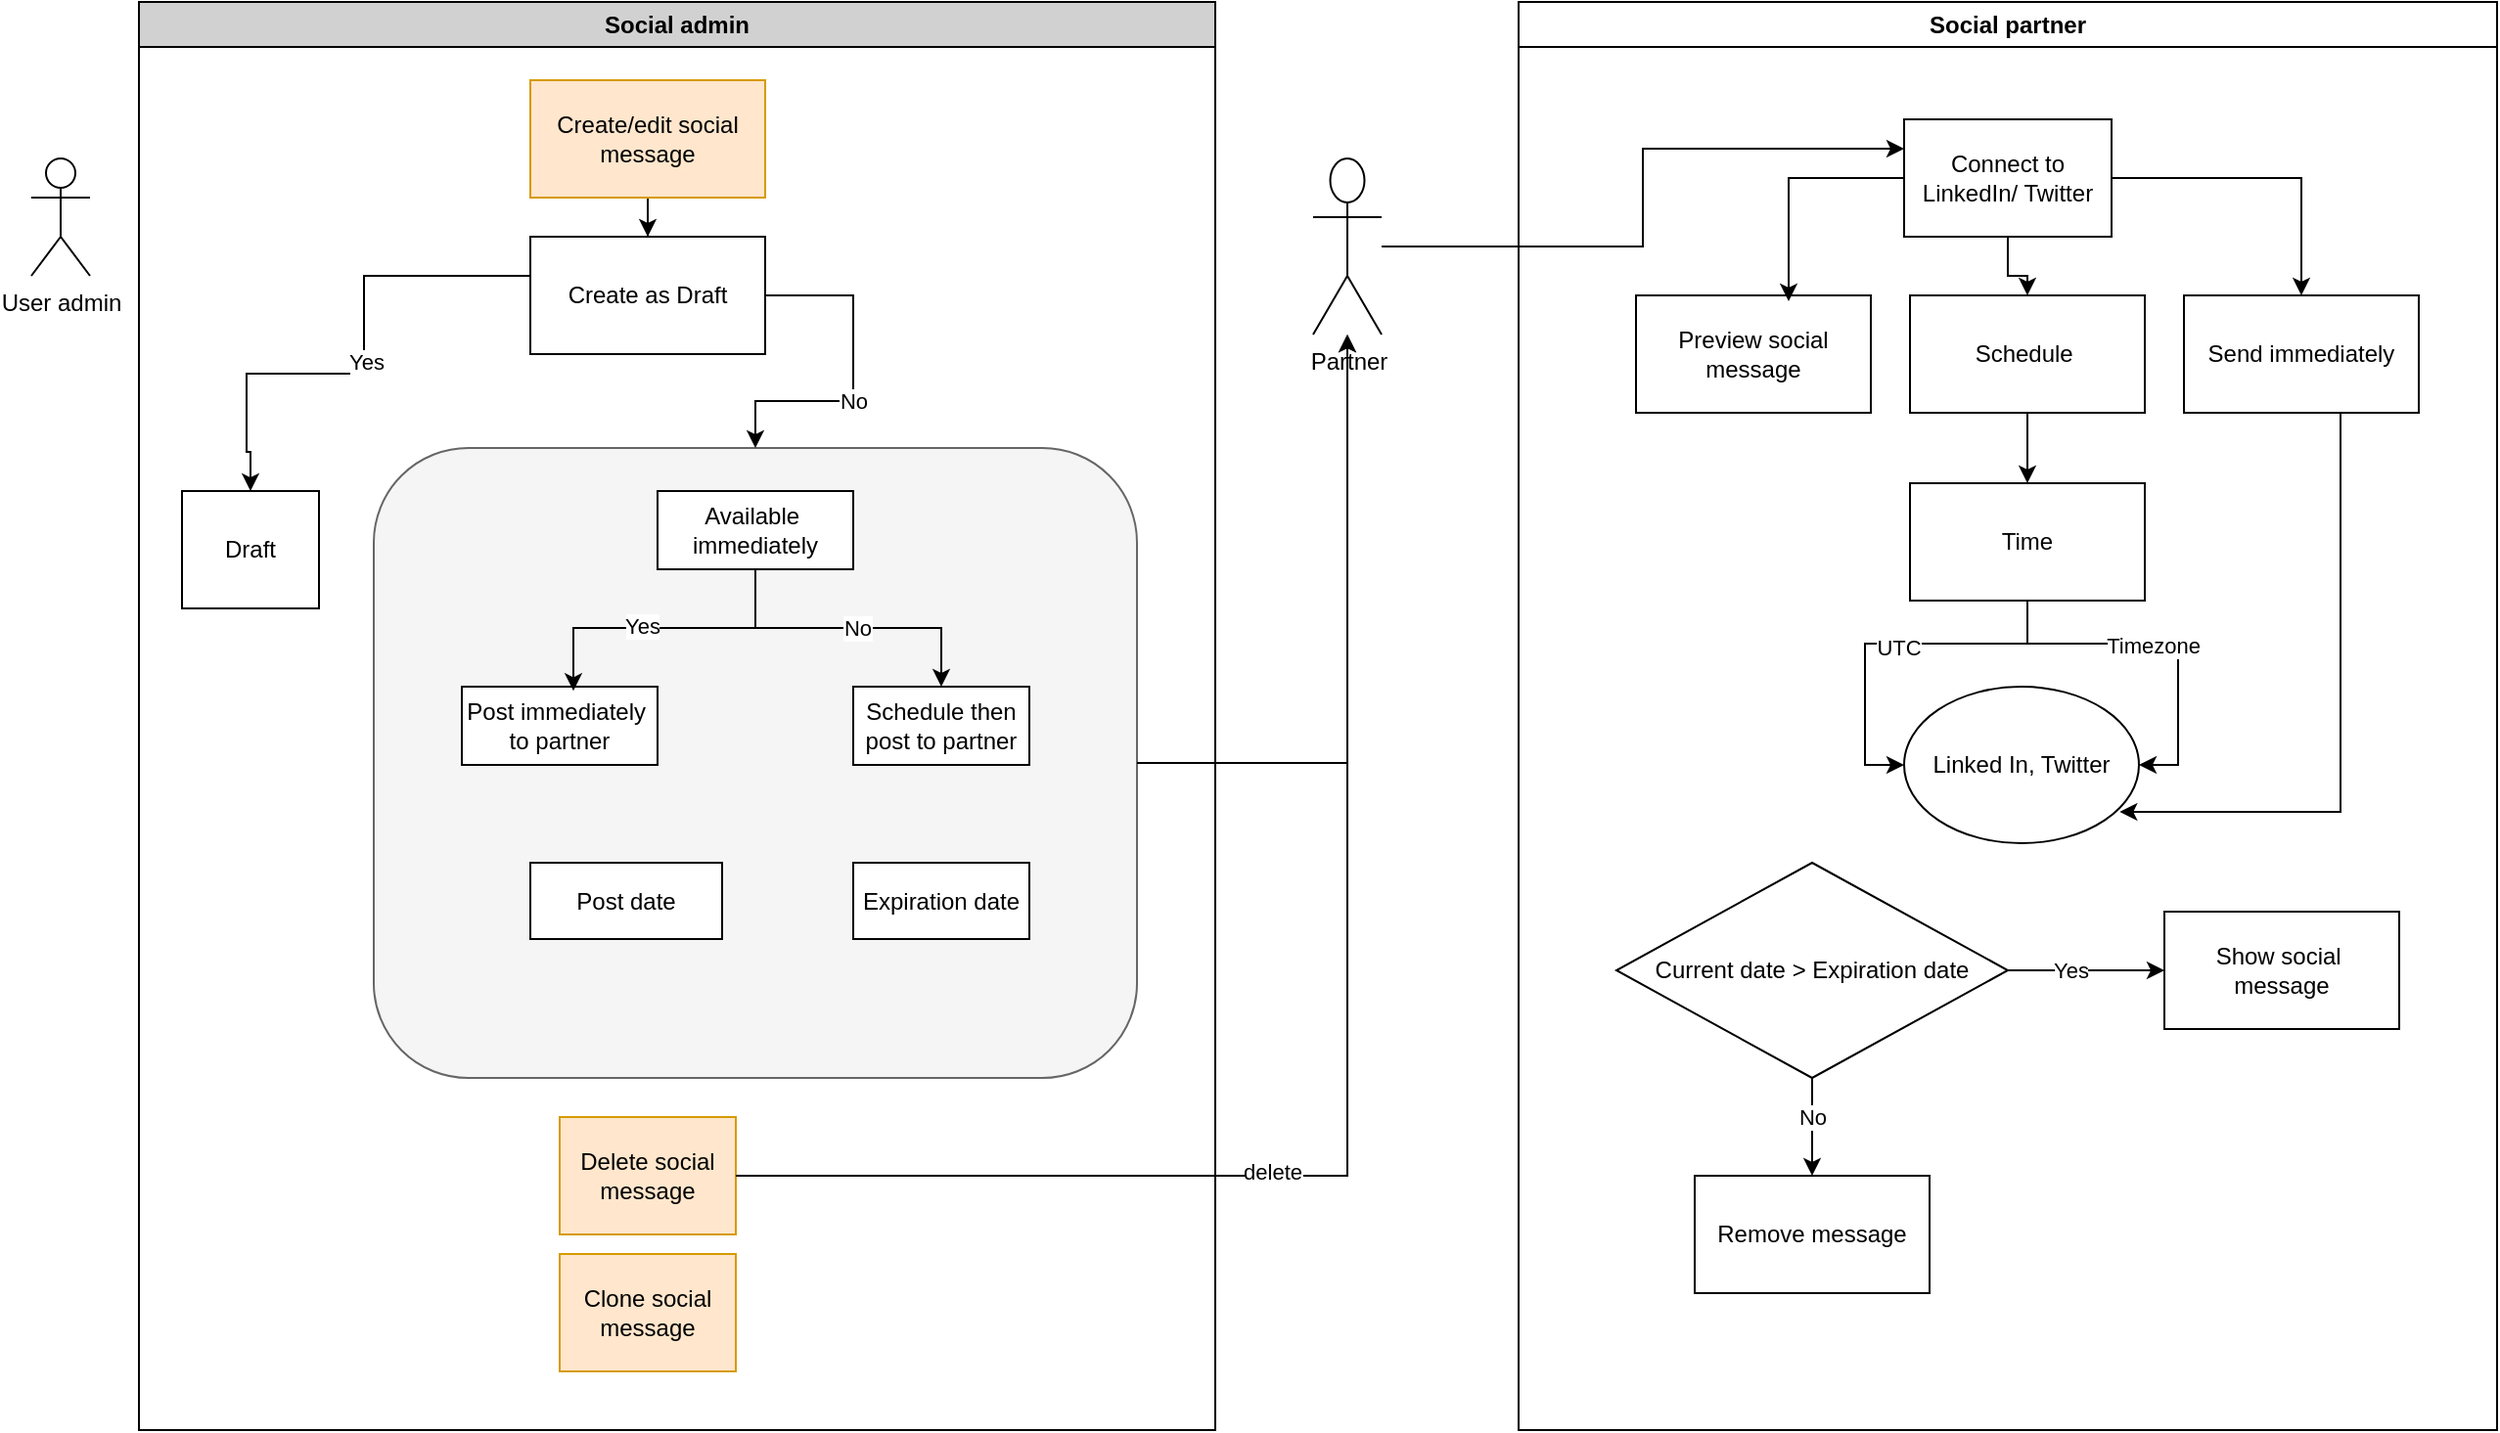 <mxfile version="24.2.3" type="github">
  <diagram id="C5RBs43oDa-KdzZeNtuy" name="Page-1">
    <mxGraphModel dx="1909" dy="1056" grid="1" gridSize="10" guides="1" tooltips="1" connect="1" arrows="1" fold="1" page="1" pageScale="1" pageWidth="827" pageHeight="1169" math="0" shadow="0">
      <root>
        <mxCell id="WIyWlLk6GJQsqaUBKTNV-0" />
        <mxCell id="WIyWlLk6GJQsqaUBKTNV-1" parent="WIyWlLk6GJQsqaUBKTNV-0" />
        <mxCell id="4X7qDC7bWwn_3lRSi59M-73" value="Social admin" style="swimlane;whiteSpace=wrap;html=1;labelBackgroundColor=none;fillColor=#d1d1d1;" parent="WIyWlLk6GJQsqaUBKTNV-1" vertex="1">
          <mxGeometry x="205" y="80" width="550" height="730" as="geometry">
            <mxRectangle x="450" y="1010" width="140" height="30" as="alternateBounds" />
          </mxGeometry>
        </mxCell>
        <mxCell id="4X7qDC7bWwn_3lRSi59M-138" value="" style="rounded=1;whiteSpace=wrap;html=1;labelBackgroundColor=#d00b0b;fillColor=#f5f5f5;strokeColor=#666666;fontColor=#333333;" parent="4X7qDC7bWwn_3lRSi59M-73" vertex="1">
          <mxGeometry x="120" y="228" width="390" height="322" as="geometry" />
        </mxCell>
        <mxCell id="4X7qDC7bWwn_3lRSi59M-88" value="Delete social message" style="rounded=0;whiteSpace=wrap;html=1;fillColor=#ffe6cc;strokeColor=#d79b00;" parent="4X7qDC7bWwn_3lRSi59M-73" vertex="1">
          <mxGeometry x="215" y="570" width="90" height="60" as="geometry" />
        </mxCell>
        <mxCell id="4X7qDC7bWwn_3lRSi59M-91" value="" style="edgeStyle=orthogonalEdgeStyle;rounded=0;orthogonalLoop=1;jettySize=auto;html=1;" parent="4X7qDC7bWwn_3lRSi59M-73" source="4X7qDC7bWwn_3lRSi59M-89" target="4X7qDC7bWwn_3lRSi59M-90" edge="1">
          <mxGeometry relative="1" as="geometry" />
        </mxCell>
        <mxCell id="4X7qDC7bWwn_3lRSi59M-89" value="Create/edit social message" style="rounded=0;whiteSpace=wrap;html=1;fillColor=#ffe6cc;strokeColor=#d79b00;" parent="4X7qDC7bWwn_3lRSi59M-73" vertex="1">
          <mxGeometry x="200" y="40" width="120" height="60" as="geometry" />
        </mxCell>
        <mxCell id="4X7qDC7bWwn_3lRSi59M-96" value="" style="edgeStyle=orthogonalEdgeStyle;rounded=0;orthogonalLoop=1;jettySize=auto;html=1;exitX=0;exitY=0.25;exitDx=0;exitDy=0;entryX=0.5;entryY=0;entryDx=0;entryDy=0;" parent="4X7qDC7bWwn_3lRSi59M-73" source="4X7qDC7bWwn_3lRSi59M-90" target="4X7qDC7bWwn_3lRSi59M-94" edge="1">
          <mxGeometry relative="1" as="geometry">
            <Array as="points">
              <mxPoint x="200" y="140" />
              <mxPoint x="115" y="140" />
              <mxPoint x="115" y="190" />
              <mxPoint x="55" y="190" />
              <mxPoint x="55" y="230" />
            </Array>
            <mxPoint x="180" y="140.0" as="sourcePoint" />
            <mxPoint x="55" y="220.0" as="targetPoint" />
          </mxGeometry>
        </mxCell>
        <mxCell id="4X7qDC7bWwn_3lRSi59M-99" value="Yes" style="edgeLabel;html=1;align=center;verticalAlign=middle;resizable=0;points=[];" parent="4X7qDC7bWwn_3lRSi59M-96" vertex="1" connectable="0">
          <mxGeometry x="0.024" y="1" relative="1" as="geometry">
            <mxPoint as="offset" />
          </mxGeometry>
        </mxCell>
        <mxCell id="4X7qDC7bWwn_3lRSi59M-98" style="edgeStyle=orthogonalEdgeStyle;rounded=0;orthogonalLoop=1;jettySize=auto;html=1;entryX=0.5;entryY=0;entryDx=0;entryDy=0;" parent="4X7qDC7bWwn_3lRSi59M-73" source="4X7qDC7bWwn_3lRSi59M-90" target="4X7qDC7bWwn_3lRSi59M-138" edge="1">
          <mxGeometry relative="1" as="geometry">
            <Array as="points">
              <mxPoint x="365" y="150" />
              <mxPoint x="365" y="204" />
              <mxPoint x="315" y="204" />
            </Array>
          </mxGeometry>
        </mxCell>
        <mxCell id="4X7qDC7bWwn_3lRSi59M-100" value="No" style="edgeLabel;html=1;align=center;verticalAlign=middle;resizable=0;points=[];" parent="4X7qDC7bWwn_3lRSi59M-98" vertex="1" connectable="0">
          <mxGeometry x="0.136" relative="1" as="geometry">
            <mxPoint as="offset" />
          </mxGeometry>
        </mxCell>
        <mxCell id="4X7qDC7bWwn_3lRSi59M-90" value="Create as Draft" style="rounded=0;whiteSpace=wrap;html=1;" parent="4X7qDC7bWwn_3lRSi59M-73" vertex="1">
          <mxGeometry x="200" y="120" width="120" height="60" as="geometry" />
        </mxCell>
        <mxCell id="4X7qDC7bWwn_3lRSi59M-94" value="Draft" style="rounded=0;whiteSpace=wrap;html=1;" parent="4X7qDC7bWwn_3lRSi59M-73" vertex="1">
          <mxGeometry x="22" y="250" width="70" height="60" as="geometry" />
        </mxCell>
        <mxCell id="4X7qDC7bWwn_3lRSi59M-141" style="edgeStyle=orthogonalEdgeStyle;rounded=0;orthogonalLoop=1;jettySize=auto;html=1;entryX=0.5;entryY=0;entryDx=0;entryDy=0;" parent="4X7qDC7bWwn_3lRSi59M-73" source="4X7qDC7bWwn_3lRSi59M-97" target="4X7qDC7bWwn_3lRSi59M-129" edge="1">
          <mxGeometry relative="1" as="geometry" />
        </mxCell>
        <mxCell id="4X7qDC7bWwn_3lRSi59M-144" value="No" style="edgeLabel;html=1;align=center;verticalAlign=middle;resizable=0;points=[];" parent="4X7qDC7bWwn_3lRSi59M-141" vertex="1" connectable="0">
          <mxGeometry x="0.057" relative="1" as="geometry">
            <mxPoint as="offset" />
          </mxGeometry>
        </mxCell>
        <mxCell id="4X7qDC7bWwn_3lRSi59M-97" value="Available&amp;nbsp;&lt;div&gt;immediately&lt;/div&gt;" style="rounded=0;whiteSpace=wrap;html=1;" parent="4X7qDC7bWwn_3lRSi59M-73" vertex="1">
          <mxGeometry x="265" y="250" width="100" height="40" as="geometry" />
        </mxCell>
        <mxCell id="4X7qDC7bWwn_3lRSi59M-125" value="Post immediately&amp;nbsp;&lt;div&gt;to partner&lt;/div&gt;" style="whiteSpace=wrap;html=1;rounded=0;" parent="4X7qDC7bWwn_3lRSi59M-73" vertex="1">
          <mxGeometry x="165" y="350" width="100" height="40" as="geometry" />
        </mxCell>
        <mxCell id="4X7qDC7bWwn_3lRSi59M-129" value="Schedule then post to partner" style="whiteSpace=wrap;html=1;rounded=0;" parent="4X7qDC7bWwn_3lRSi59M-73" vertex="1">
          <mxGeometry x="365" y="350" width="90" height="40" as="geometry" />
        </mxCell>
        <mxCell id="4X7qDC7bWwn_3lRSi59M-139" value="Post date" style="rounded=0;whiteSpace=wrap;html=1;" parent="4X7qDC7bWwn_3lRSi59M-73" vertex="1">
          <mxGeometry x="200" y="440" width="98" height="39" as="geometry" />
        </mxCell>
        <mxCell id="4X7qDC7bWwn_3lRSi59M-140" value="Expiration date" style="rounded=0;whiteSpace=wrap;html=1;" parent="4X7qDC7bWwn_3lRSi59M-73" vertex="1">
          <mxGeometry x="365" y="440" width="90" height="39" as="geometry" />
        </mxCell>
        <mxCell id="4X7qDC7bWwn_3lRSi59M-143" style="edgeStyle=orthogonalEdgeStyle;rounded=0;orthogonalLoop=1;jettySize=auto;html=1;entryX=0.57;entryY=0.054;entryDx=0;entryDy=0;entryPerimeter=0;" parent="4X7qDC7bWwn_3lRSi59M-73" source="4X7qDC7bWwn_3lRSi59M-97" target="4X7qDC7bWwn_3lRSi59M-125" edge="1">
          <mxGeometry relative="1" as="geometry" />
        </mxCell>
        <mxCell id="4X7qDC7bWwn_3lRSi59M-145" value="Yes" style="edgeLabel;html=1;align=center;verticalAlign=middle;resizable=0;points=[];" parent="4X7qDC7bWwn_3lRSi59M-143" vertex="1" connectable="0">
          <mxGeometry x="0.14" y="-1" relative="1" as="geometry">
            <mxPoint as="offset" />
          </mxGeometry>
        </mxCell>
        <mxCell id="4X7qDC7bWwn_3lRSi59M-151" value="Clone social message" style="rounded=0;whiteSpace=wrap;html=1;fillColor=#ffe6cc;strokeColor=#d79b00;" parent="4X7qDC7bWwn_3lRSi59M-73" vertex="1">
          <mxGeometry x="215" y="640" width="90" height="60" as="geometry" />
        </mxCell>
        <mxCell id="4X7qDC7bWwn_3lRSi59M-81" value="User admin" style="shape=umlActor;verticalLabelPosition=bottom;verticalAlign=top;html=1;outlineConnect=0;" parent="WIyWlLk6GJQsqaUBKTNV-1" vertex="1">
          <mxGeometry x="150" y="160" width="30" height="60" as="geometry" />
        </mxCell>
        <mxCell id="4X7qDC7bWwn_3lRSi59M-101" value="Social partner" style="swimlane;whiteSpace=wrap;html=1;startSize=23;" parent="WIyWlLk6GJQsqaUBKTNV-1" vertex="1">
          <mxGeometry x="910" y="80" width="500" height="730" as="geometry" />
        </mxCell>
        <mxCell id="4X7qDC7bWwn_3lRSi59M-113" value="" style="edgeStyle=orthogonalEdgeStyle;rounded=0;orthogonalLoop=1;jettySize=auto;html=1;" parent="4X7qDC7bWwn_3lRSi59M-101" source="4X7qDC7bWwn_3lRSi59M-105" target="4X7qDC7bWwn_3lRSi59M-109" edge="1">
          <mxGeometry relative="1" as="geometry" />
        </mxCell>
        <mxCell id="4X7qDC7bWwn_3lRSi59M-114" style="edgeStyle=orthogonalEdgeStyle;rounded=0;orthogonalLoop=1;jettySize=auto;html=1;entryX=0.5;entryY=0;entryDx=0;entryDy=0;" parent="4X7qDC7bWwn_3lRSi59M-101" source="4X7qDC7bWwn_3lRSi59M-105" target="4X7qDC7bWwn_3lRSi59M-110" edge="1">
          <mxGeometry relative="1" as="geometry" />
        </mxCell>
        <mxCell id="4X7qDC7bWwn_3lRSi59M-105" value="Connect to LinkedIn/ Twitter" style="whiteSpace=wrap;html=1;verticalAlign=middle;" parent="4X7qDC7bWwn_3lRSi59M-101" vertex="1">
          <mxGeometry x="197" y="60" width="106" height="60" as="geometry" />
        </mxCell>
        <mxCell id="4X7qDC7bWwn_3lRSi59M-108" value="Preview social message" style="whiteSpace=wrap;html=1;verticalAlign=middle;" parent="4X7qDC7bWwn_3lRSi59M-101" vertex="1">
          <mxGeometry x="60" y="150" width="120" height="60" as="geometry" />
        </mxCell>
        <mxCell id="4X7qDC7bWwn_3lRSi59M-162" value="" style="edgeStyle=orthogonalEdgeStyle;rounded=0;orthogonalLoop=1;jettySize=auto;html=1;" parent="4X7qDC7bWwn_3lRSi59M-101" source="4X7qDC7bWwn_3lRSi59M-109" target="4X7qDC7bWwn_3lRSi59M-161" edge="1">
          <mxGeometry relative="1" as="geometry" />
        </mxCell>
        <mxCell id="4X7qDC7bWwn_3lRSi59M-109" value="Schedule&amp;nbsp;" style="whiteSpace=wrap;html=1;verticalAlign=middle;" parent="4X7qDC7bWwn_3lRSi59M-101" vertex="1">
          <mxGeometry x="200" y="150" width="120" height="60" as="geometry" />
        </mxCell>
        <mxCell id="4X7qDC7bWwn_3lRSi59M-110" value="Send&amp;nbsp;immediately" style="whiteSpace=wrap;html=1;verticalAlign=middle;align=center;" parent="4X7qDC7bWwn_3lRSi59M-101" vertex="1">
          <mxGeometry x="340" y="150" width="120" height="60" as="geometry" />
        </mxCell>
        <mxCell id="4X7qDC7bWwn_3lRSi59M-112" style="edgeStyle=orthogonalEdgeStyle;rounded=0;orthogonalLoop=1;jettySize=auto;html=1;entryX=0.65;entryY=0.05;entryDx=0;entryDy=0;entryPerimeter=0;" parent="4X7qDC7bWwn_3lRSi59M-101" source="4X7qDC7bWwn_3lRSi59M-105" target="4X7qDC7bWwn_3lRSi59M-108" edge="1">
          <mxGeometry relative="1" as="geometry" />
        </mxCell>
        <mxCell id="4X7qDC7bWwn_3lRSi59M-115" value="Linked In, Twitter" style="ellipse;whiteSpace=wrap;html=1;" parent="4X7qDC7bWwn_3lRSi59M-101" vertex="1">
          <mxGeometry x="197" y="350" width="120" height="80" as="geometry" />
        </mxCell>
        <mxCell id="4X7qDC7bWwn_3lRSi59M-156" value="" style="edgeStyle=orthogonalEdgeStyle;rounded=0;orthogonalLoop=1;jettySize=auto;html=1;" parent="4X7qDC7bWwn_3lRSi59M-101" source="4X7qDC7bWwn_3lRSi59M-154" target="4X7qDC7bWwn_3lRSi59M-155" edge="1">
          <mxGeometry relative="1" as="geometry" />
        </mxCell>
        <mxCell id="4X7qDC7bWwn_3lRSi59M-159" value="Yes" style="edgeLabel;html=1;align=center;verticalAlign=middle;resizable=0;points=[];" parent="4X7qDC7bWwn_3lRSi59M-156" vertex="1" connectable="0">
          <mxGeometry x="-0.198" relative="1" as="geometry">
            <mxPoint as="offset" />
          </mxGeometry>
        </mxCell>
        <mxCell id="4X7qDC7bWwn_3lRSi59M-158" value="" style="edgeStyle=orthogonalEdgeStyle;rounded=0;orthogonalLoop=1;jettySize=auto;html=1;" parent="4X7qDC7bWwn_3lRSi59M-101" source="4X7qDC7bWwn_3lRSi59M-154" target="4X7qDC7bWwn_3lRSi59M-157" edge="1">
          <mxGeometry relative="1" as="geometry" />
        </mxCell>
        <mxCell id="4X7qDC7bWwn_3lRSi59M-160" value="No" style="edgeLabel;html=1;align=center;verticalAlign=middle;resizable=0;points=[];" parent="4X7qDC7bWwn_3lRSi59M-158" vertex="1" connectable="0">
          <mxGeometry x="-0.205" relative="1" as="geometry">
            <mxPoint as="offset" />
          </mxGeometry>
        </mxCell>
        <mxCell id="4X7qDC7bWwn_3lRSi59M-154" value="Current date &amp;gt; Expiration date" style="rhombus;whiteSpace=wrap;html=1;" parent="4X7qDC7bWwn_3lRSi59M-101" vertex="1">
          <mxGeometry x="50" y="440" width="200" height="110" as="geometry" />
        </mxCell>
        <mxCell id="4X7qDC7bWwn_3lRSi59M-155" value="Show social&amp;nbsp;&lt;div&gt;message&lt;/div&gt;" style="whiteSpace=wrap;html=1;" parent="4X7qDC7bWwn_3lRSi59M-101" vertex="1">
          <mxGeometry x="330" y="465" width="120" height="60" as="geometry" />
        </mxCell>
        <mxCell id="4X7qDC7bWwn_3lRSi59M-157" value="Remove message" style="whiteSpace=wrap;html=1;" parent="4X7qDC7bWwn_3lRSi59M-101" vertex="1">
          <mxGeometry x="90" y="600" width="120" height="60" as="geometry" />
        </mxCell>
        <mxCell id="4X7qDC7bWwn_3lRSi59M-164" style="edgeStyle=orthogonalEdgeStyle;rounded=0;orthogonalLoop=1;jettySize=auto;html=1;entryX=0;entryY=0.5;entryDx=0;entryDy=0;" parent="4X7qDC7bWwn_3lRSi59M-101" source="4X7qDC7bWwn_3lRSi59M-161" target="4X7qDC7bWwn_3lRSi59M-115" edge="1">
          <mxGeometry relative="1" as="geometry" />
        </mxCell>
        <mxCell id="4X7qDC7bWwn_3lRSi59M-167" value="UTC" style="edgeLabel;html=1;align=center;verticalAlign=middle;resizable=0;points=[];" parent="4X7qDC7bWwn_3lRSi59M-164" vertex="1" connectable="0">
          <mxGeometry x="-0.06" y="2" relative="1" as="geometry">
            <mxPoint as="offset" />
          </mxGeometry>
        </mxCell>
        <mxCell id="4X7qDC7bWwn_3lRSi59M-165" style="edgeStyle=orthogonalEdgeStyle;rounded=0;orthogonalLoop=1;jettySize=auto;html=1;entryX=1;entryY=0.5;entryDx=0;entryDy=0;" parent="4X7qDC7bWwn_3lRSi59M-101" source="4X7qDC7bWwn_3lRSi59M-161" target="4X7qDC7bWwn_3lRSi59M-115" edge="1">
          <mxGeometry relative="1" as="geometry">
            <mxPoint x="370" y="390" as="targetPoint" />
          </mxGeometry>
        </mxCell>
        <mxCell id="4X7qDC7bWwn_3lRSi59M-168" value="Timezone" style="edgeLabel;html=1;align=center;verticalAlign=middle;resizable=0;points=[];" parent="4X7qDC7bWwn_3lRSi59M-165" vertex="1" connectable="0">
          <mxGeometry x="-0.055" y="-1" relative="1" as="geometry">
            <mxPoint as="offset" />
          </mxGeometry>
        </mxCell>
        <mxCell id="4X7qDC7bWwn_3lRSi59M-161" value="Time" style="rounded=0;whiteSpace=wrap;html=1;" parent="4X7qDC7bWwn_3lRSi59M-101" vertex="1">
          <mxGeometry x="200" y="246" width="120" height="60" as="geometry" />
        </mxCell>
        <mxCell id="4X7qDC7bWwn_3lRSi59M-166" style="edgeStyle=orthogonalEdgeStyle;rounded=0;orthogonalLoop=1;jettySize=auto;html=1;entryX=0.918;entryY=0.8;entryDx=0;entryDy=0;entryPerimeter=0;" parent="4X7qDC7bWwn_3lRSi59M-101" source="4X7qDC7bWwn_3lRSi59M-110" target="4X7qDC7bWwn_3lRSi59M-115" edge="1">
          <mxGeometry relative="1" as="geometry">
            <Array as="points">
              <mxPoint x="420" y="414" />
            </Array>
          </mxGeometry>
        </mxCell>
        <mxCell id="4X7qDC7bWwn_3lRSi59M-148" style="edgeStyle=orthogonalEdgeStyle;rounded=0;orthogonalLoop=1;jettySize=auto;html=1;entryX=0;entryY=0.25;entryDx=0;entryDy=0;" parent="WIyWlLk6GJQsqaUBKTNV-1" source="4X7qDC7bWwn_3lRSi59M-147" target="4X7qDC7bWwn_3lRSi59M-105" edge="1">
          <mxGeometry relative="1" as="geometry">
            <mxPoint x="930" y="425" as="targetPoint" />
          </mxGeometry>
        </mxCell>
        <mxCell id="4X7qDC7bWwn_3lRSi59M-147" value="Partner" style="shape=umlActor;verticalLabelPosition=bottom;verticalAlign=top;html=1;outlineConnect=0;" parent="WIyWlLk6GJQsqaUBKTNV-1" vertex="1">
          <mxGeometry x="805" y="160" width="35" height="90" as="geometry" />
        </mxCell>
        <mxCell id="4X7qDC7bWwn_3lRSi59M-146" style="edgeStyle=orthogonalEdgeStyle;rounded=0;orthogonalLoop=1;jettySize=auto;html=1;" parent="WIyWlLk6GJQsqaUBKTNV-1" source="4X7qDC7bWwn_3lRSi59M-138" target="4X7qDC7bWwn_3lRSi59M-147" edge="1">
          <mxGeometry relative="1" as="geometry">
            <mxPoint x="810" y="435.5" as="targetPoint" />
          </mxGeometry>
        </mxCell>
        <mxCell id="4X7qDC7bWwn_3lRSi59M-149" style="edgeStyle=orthogonalEdgeStyle;rounded=0;orthogonalLoop=1;jettySize=auto;html=1;" parent="WIyWlLk6GJQsqaUBKTNV-1" source="4X7qDC7bWwn_3lRSi59M-88" target="4X7qDC7bWwn_3lRSi59M-147" edge="1">
          <mxGeometry relative="1" as="geometry">
            <mxPoint x="820" y="430" as="targetPoint" />
          </mxGeometry>
        </mxCell>
        <mxCell id="4X7qDC7bWwn_3lRSi59M-150" value="delete" style="edgeLabel;html=1;align=center;verticalAlign=middle;resizable=0;points=[];" parent="4X7qDC7bWwn_3lRSi59M-149" vertex="1" connectable="0">
          <mxGeometry x="-0.262" y="2" relative="1" as="geometry">
            <mxPoint as="offset" />
          </mxGeometry>
        </mxCell>
      </root>
    </mxGraphModel>
  </diagram>
</mxfile>
